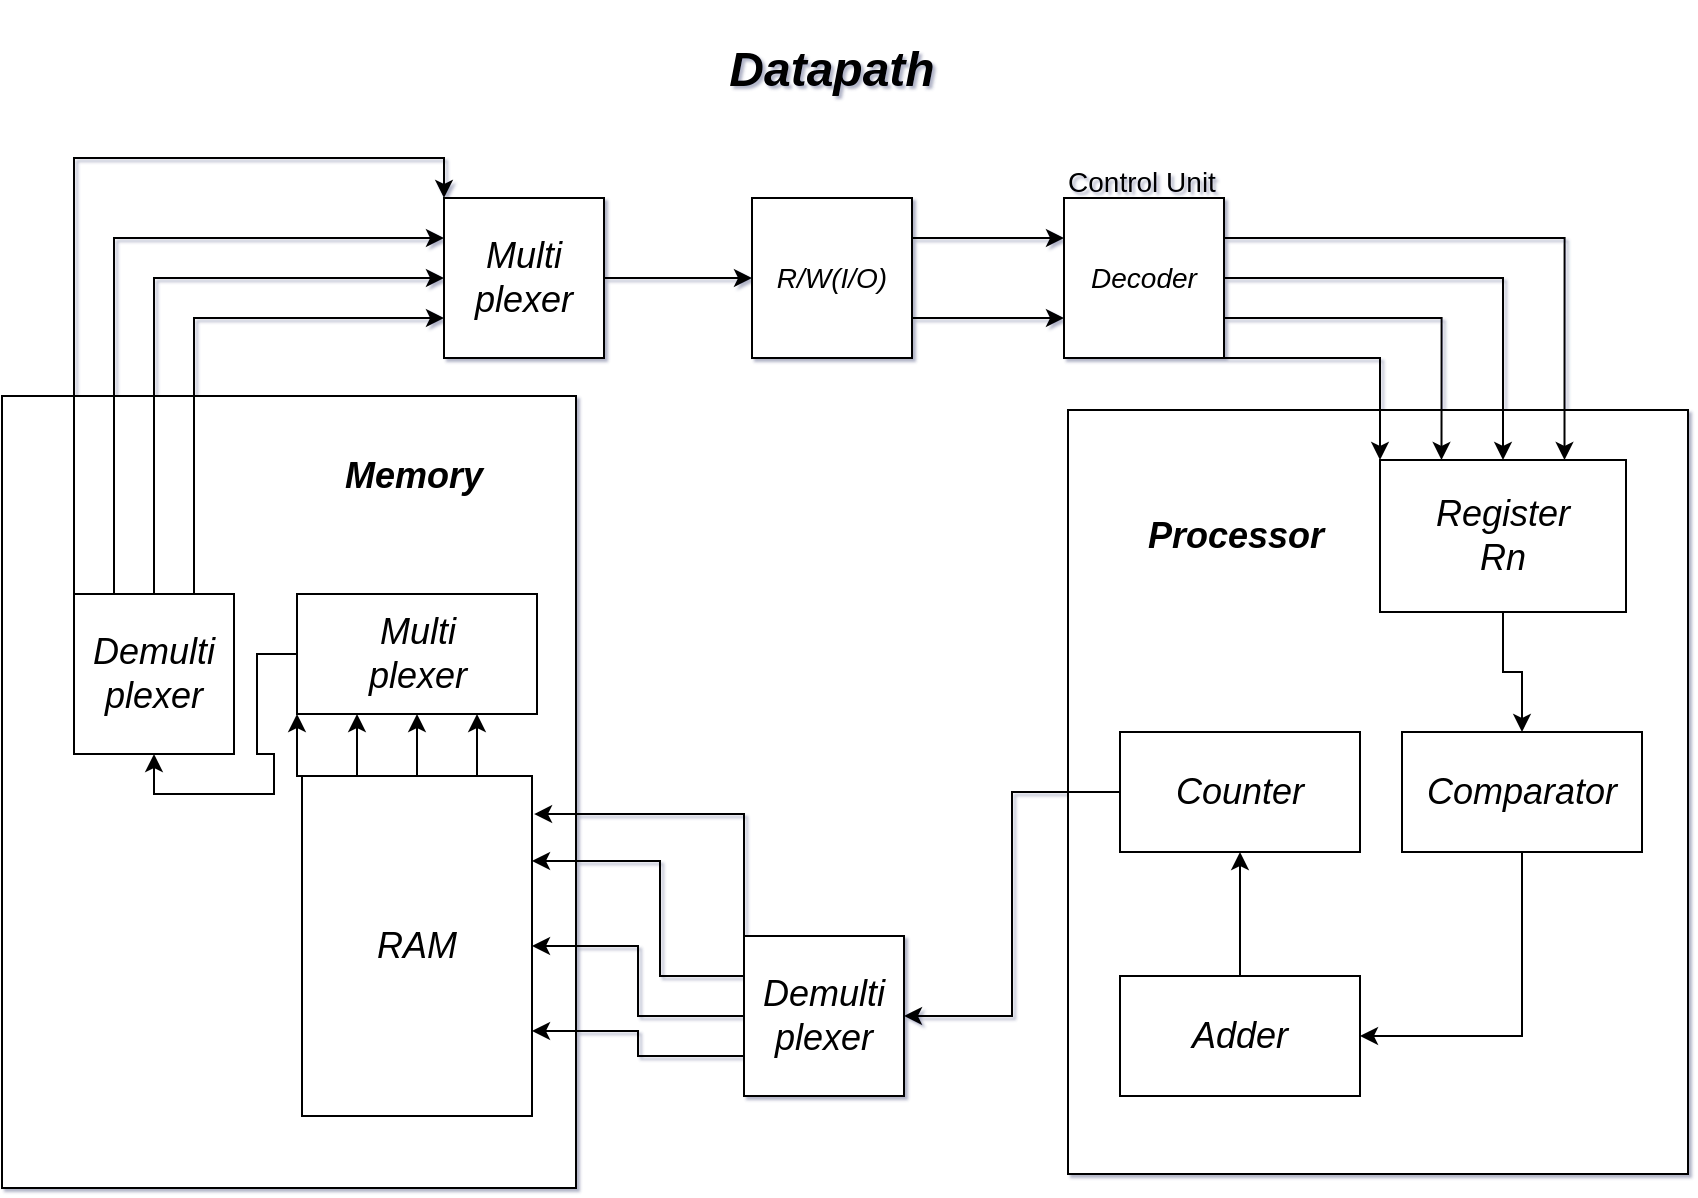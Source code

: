 <mxfile version="17.1.3" type="github">
  <diagram id="BPSuU6ewc0O4jv7Db-_E" name="Page-1">
    <mxGraphModel dx="1160" dy="613" grid="0" gridSize="10" guides="1" tooltips="1" connect="1" arrows="1" fold="1" page="0" pageScale="1" pageWidth="300" pageHeight="70" background="none" math="0" shadow="1">
      <root>
        <mxCell id="0" />
        <mxCell id="1" parent="0" />
        <mxCell id="5bSCLhhGmZURMwcGHP59-69" value="" style="group" vertex="1" connectable="0" parent="1">
          <mxGeometry x="29" y="360" width="843" height="594" as="geometry" />
        </mxCell>
        <mxCell id="5bSCLhhGmZURMwcGHP59-1" value="&lt;font style=&quot;font-size: 14px&quot;&gt;&lt;i&gt;R/W(I/O)&lt;/i&gt;&lt;/font&gt;" style="whiteSpace=wrap;html=1;aspect=fixed;" vertex="1" parent="5bSCLhhGmZURMwcGHP59-69">
          <mxGeometry x="375" y="99" width="80" height="80" as="geometry" />
        </mxCell>
        <mxCell id="5bSCLhhGmZURMwcGHP59-5" value="" style="group" vertex="1" connectable="0" parent="5bSCLhhGmZURMwcGHP59-69">
          <mxGeometry x="529" y="76" width="82" height="103" as="geometry" />
        </mxCell>
        <mxCell id="5bSCLhhGmZURMwcGHP59-2" value="&lt;font style=&quot;font-size: 14px&quot;&gt;&lt;i&gt;Decoder&lt;/i&gt;&lt;/font&gt;" style="whiteSpace=wrap;html=1;aspect=fixed;fontSize=14;" vertex="1" parent="5bSCLhhGmZURMwcGHP59-5">
          <mxGeometry x="2" y="23" width="80" height="80" as="geometry" />
        </mxCell>
        <mxCell id="5bSCLhhGmZURMwcGHP59-3" value="Control Unit" style="text;html=1;strokeColor=none;fillColor=none;align=center;verticalAlign=middle;whiteSpace=wrap;rounded=0;fontSize=14;" vertex="1" parent="5bSCLhhGmZURMwcGHP59-5">
          <mxGeometry width="82" height="30" as="geometry" />
        </mxCell>
        <mxCell id="5bSCLhhGmZURMwcGHP59-23" style="edgeStyle=orthogonalEdgeStyle;rounded=0;orthogonalLoop=1;jettySize=auto;html=1;exitX=1;exitY=0.25;exitDx=0;exitDy=0;entryX=0;entryY=0.25;entryDx=0;entryDy=0;fontSize=18;" edge="1" parent="5bSCLhhGmZURMwcGHP59-69" source="5bSCLhhGmZURMwcGHP59-1" target="5bSCLhhGmZURMwcGHP59-2">
          <mxGeometry relative="1" as="geometry" />
        </mxCell>
        <mxCell id="5bSCLhhGmZURMwcGHP59-24" style="edgeStyle=orthogonalEdgeStyle;rounded=0;orthogonalLoop=1;jettySize=auto;html=1;exitX=1;exitY=0.75;exitDx=0;exitDy=0;entryX=0;entryY=0.75;entryDx=0;entryDy=0;fontSize=18;" edge="1" parent="5bSCLhhGmZURMwcGHP59-69" source="5bSCLhhGmZURMwcGHP59-1" target="5bSCLhhGmZURMwcGHP59-2">
          <mxGeometry relative="1" as="geometry" />
        </mxCell>
        <mxCell id="5bSCLhhGmZURMwcGHP59-67" style="edgeStyle=orthogonalEdgeStyle;rounded=0;orthogonalLoop=1;jettySize=auto;html=1;exitX=1;exitY=0.5;exitDx=0;exitDy=0;entryX=0;entryY=0.5;entryDx=0;entryDy=0;fontSize=18;" edge="1" parent="5bSCLhhGmZURMwcGHP59-69" source="5bSCLhhGmZURMwcGHP59-22" target="5bSCLhhGmZURMwcGHP59-1">
          <mxGeometry relative="1" as="geometry" />
        </mxCell>
        <mxCell id="5bSCLhhGmZURMwcGHP59-22" value="&lt;i&gt;Multi&lt;br&gt;plexer&lt;/i&gt;" style="whiteSpace=wrap;html=1;aspect=fixed;fontSize=18;" vertex="1" parent="5bSCLhhGmZURMwcGHP59-69">
          <mxGeometry x="221" y="99" width="80" height="80" as="geometry" />
        </mxCell>
        <mxCell id="5bSCLhhGmZURMwcGHP59-6" value="" style="rounded=0;whiteSpace=wrap;html=1;fontSize=14;" vertex="1" parent="5bSCLhhGmZURMwcGHP59-69">
          <mxGeometry x="533" y="205" width="310" height="382" as="geometry" />
        </mxCell>
        <mxCell id="5bSCLhhGmZURMwcGHP59-7" value="&lt;font style=&quot;font-size: 18px&quot;&gt;&lt;i&gt;&lt;b&gt;Processor&lt;/b&gt;&lt;/i&gt;&lt;/font&gt;" style="text;html=1;strokeColor=none;fillColor=none;align=center;verticalAlign=middle;whiteSpace=wrap;rounded=0;fontSize=14;" vertex="1" parent="5bSCLhhGmZURMwcGHP59-69">
          <mxGeometry x="587" y="253" width="60" height="30" as="geometry" />
        </mxCell>
        <mxCell id="5bSCLhhGmZURMwcGHP59-8" value="&lt;i&gt;Register&lt;br&gt;Rn&lt;/i&gt;" style="rounded=0;whiteSpace=wrap;html=1;fontSize=18;" vertex="1" parent="5bSCLhhGmZURMwcGHP59-69">
          <mxGeometry x="689" y="230" width="123" height="76" as="geometry" />
        </mxCell>
        <mxCell id="5bSCLhhGmZURMwcGHP59-9" value="&lt;i&gt;Counter&lt;/i&gt;" style="rounded=0;whiteSpace=wrap;html=1;fontSize=18;" vertex="1" parent="5bSCLhhGmZURMwcGHP59-69">
          <mxGeometry x="559" y="366" width="120" height="60" as="geometry" />
        </mxCell>
        <mxCell id="5bSCLhhGmZURMwcGHP59-10" value="&lt;i&gt;Comparator&lt;/i&gt;" style="rounded=0;whiteSpace=wrap;html=1;fontSize=18;" vertex="1" parent="5bSCLhhGmZURMwcGHP59-69">
          <mxGeometry x="700" y="366" width="120" height="60" as="geometry" />
        </mxCell>
        <mxCell id="5bSCLhhGmZURMwcGHP59-40" style="edgeStyle=orthogonalEdgeStyle;rounded=0;orthogonalLoop=1;jettySize=auto;html=1;exitX=0.5;exitY=0;exitDx=0;exitDy=0;entryX=0.5;entryY=1;entryDx=0;entryDy=0;fontSize=18;" edge="1" parent="5bSCLhhGmZURMwcGHP59-69" source="5bSCLhhGmZURMwcGHP59-11" target="5bSCLhhGmZURMwcGHP59-9">
          <mxGeometry relative="1" as="geometry" />
        </mxCell>
        <mxCell id="5bSCLhhGmZURMwcGHP59-11" value="&lt;i&gt;Adder&lt;/i&gt;" style="rounded=0;whiteSpace=wrap;html=1;fontSize=18;" vertex="1" parent="5bSCLhhGmZURMwcGHP59-69">
          <mxGeometry x="559" y="488" width="120" height="60" as="geometry" />
        </mxCell>
        <mxCell id="5bSCLhhGmZURMwcGHP59-14" value="" style="rounded=0;whiteSpace=wrap;html=1;fontSize=18;" vertex="1" parent="5bSCLhhGmZURMwcGHP59-69">
          <mxGeometry y="198" width="287" height="396" as="geometry" />
        </mxCell>
        <mxCell id="5bSCLhhGmZURMwcGHP59-16" value="&lt;span style=&quot;font-size: 18px&quot;&gt;&lt;b&gt;&lt;i&gt;Memory&lt;/i&gt;&lt;/b&gt;&lt;/span&gt;" style="text;html=1;strokeColor=none;fillColor=none;align=center;verticalAlign=middle;whiteSpace=wrap;rounded=0;fontSize=14;" vertex="1" parent="5bSCLhhGmZURMwcGHP59-69">
          <mxGeometry x="176" y="223" width="60" height="30" as="geometry" />
        </mxCell>
        <mxCell id="5bSCLhhGmZURMwcGHP59-17" value="&lt;i&gt;RAM&lt;/i&gt;" style="rounded=0;whiteSpace=wrap;html=1;fontSize=18;" vertex="1" parent="5bSCLhhGmZURMwcGHP59-69">
          <mxGeometry x="150" y="388" width="115" height="170" as="geometry" />
        </mxCell>
        <mxCell id="5bSCLhhGmZURMwcGHP59-34" style="edgeStyle=orthogonalEdgeStyle;rounded=0;orthogonalLoop=1;jettySize=auto;html=1;exitX=0.5;exitY=1;exitDx=0;exitDy=0;entryX=0.5;entryY=0;entryDx=0;entryDy=0;fontSize=18;" edge="1" parent="5bSCLhhGmZURMwcGHP59-69" source="5bSCLhhGmZURMwcGHP59-8" target="5bSCLhhGmZURMwcGHP59-10">
          <mxGeometry relative="1" as="geometry" />
        </mxCell>
        <mxCell id="5bSCLhhGmZURMwcGHP59-35" style="edgeStyle=orthogonalEdgeStyle;rounded=0;orthogonalLoop=1;jettySize=auto;html=1;exitX=0.5;exitY=1;exitDx=0;exitDy=0;entryX=1;entryY=0.5;entryDx=0;entryDy=0;fontSize=18;" edge="1" parent="5bSCLhhGmZURMwcGHP59-69" source="5bSCLhhGmZURMwcGHP59-10" target="5bSCLhhGmZURMwcGHP59-11">
          <mxGeometry relative="1" as="geometry" />
        </mxCell>
        <mxCell id="5bSCLhhGmZURMwcGHP59-18" value="&lt;i&gt;Multi&lt;br&gt;plexer&lt;/i&gt;" style="rounded=0;whiteSpace=wrap;html=1;fontSize=18;" vertex="1" parent="5bSCLhhGmZURMwcGHP59-69">
          <mxGeometry x="147.5" y="297" width="120" height="60" as="geometry" />
        </mxCell>
        <mxCell id="5bSCLhhGmZURMwcGHP59-58" style="edgeStyle=orthogonalEdgeStyle;rounded=0;orthogonalLoop=1;jettySize=auto;html=1;exitX=0.75;exitY=0;exitDx=0;exitDy=0;entryX=0.75;entryY=1;entryDx=0;entryDy=0;fontSize=18;" edge="1" parent="5bSCLhhGmZURMwcGHP59-69" source="5bSCLhhGmZURMwcGHP59-17" target="5bSCLhhGmZURMwcGHP59-18">
          <mxGeometry relative="1" as="geometry" />
        </mxCell>
        <mxCell id="5bSCLhhGmZURMwcGHP59-59" style="edgeStyle=orthogonalEdgeStyle;rounded=0;orthogonalLoop=1;jettySize=auto;html=1;exitX=0.5;exitY=0;exitDx=0;exitDy=0;entryX=0.5;entryY=1;entryDx=0;entryDy=0;fontSize=18;" edge="1" parent="5bSCLhhGmZURMwcGHP59-69" source="5bSCLhhGmZURMwcGHP59-17" target="5bSCLhhGmZURMwcGHP59-18">
          <mxGeometry relative="1" as="geometry" />
        </mxCell>
        <mxCell id="5bSCLhhGmZURMwcGHP59-63" style="edgeStyle=orthogonalEdgeStyle;rounded=0;orthogonalLoop=1;jettySize=auto;html=1;exitX=0.75;exitY=0;exitDx=0;exitDy=0;entryX=0;entryY=0.75;entryDx=0;entryDy=0;fontSize=18;" edge="1" parent="5bSCLhhGmZURMwcGHP59-69" source="5bSCLhhGmZURMwcGHP59-19" target="5bSCLhhGmZURMwcGHP59-22">
          <mxGeometry relative="1" as="geometry" />
        </mxCell>
        <mxCell id="5bSCLhhGmZURMwcGHP59-64" style="edgeStyle=orthogonalEdgeStyle;rounded=0;orthogonalLoop=1;jettySize=auto;html=1;exitX=0.5;exitY=0;exitDx=0;exitDy=0;entryX=0;entryY=0.5;entryDx=0;entryDy=0;fontSize=18;" edge="1" parent="5bSCLhhGmZURMwcGHP59-69" source="5bSCLhhGmZURMwcGHP59-19" target="5bSCLhhGmZURMwcGHP59-22">
          <mxGeometry relative="1" as="geometry" />
        </mxCell>
        <mxCell id="5bSCLhhGmZURMwcGHP59-65" style="edgeStyle=orthogonalEdgeStyle;rounded=0;orthogonalLoop=1;jettySize=auto;html=1;exitX=0.25;exitY=0;exitDx=0;exitDy=0;entryX=0;entryY=0.25;entryDx=0;entryDy=0;fontSize=18;" edge="1" parent="5bSCLhhGmZURMwcGHP59-69" source="5bSCLhhGmZURMwcGHP59-19" target="5bSCLhhGmZURMwcGHP59-22">
          <mxGeometry relative="1" as="geometry" />
        </mxCell>
        <mxCell id="5bSCLhhGmZURMwcGHP59-66" style="edgeStyle=orthogonalEdgeStyle;rounded=0;orthogonalLoop=1;jettySize=auto;html=1;exitX=0;exitY=0;exitDx=0;exitDy=0;entryX=0;entryY=0;entryDx=0;entryDy=0;fontSize=18;" edge="1" parent="5bSCLhhGmZURMwcGHP59-69" source="5bSCLhhGmZURMwcGHP59-19" target="5bSCLhhGmZURMwcGHP59-22">
          <mxGeometry relative="1" as="geometry" />
        </mxCell>
        <mxCell id="5bSCLhhGmZURMwcGHP59-19" value="&lt;i&gt;Demulti&lt;br&gt;plexer&lt;/i&gt;" style="whiteSpace=wrap;html=1;aspect=fixed;fontSize=18;" vertex="1" parent="5bSCLhhGmZURMwcGHP59-69">
          <mxGeometry x="36" y="297" width="80" height="80" as="geometry" />
        </mxCell>
        <mxCell id="5bSCLhhGmZURMwcGHP59-60" style="edgeStyle=orthogonalEdgeStyle;rounded=0;orthogonalLoop=1;jettySize=auto;html=1;exitX=0.25;exitY=0;exitDx=0;exitDy=0;entryX=0.25;entryY=1;entryDx=0;entryDy=0;fontSize=18;" edge="1" parent="5bSCLhhGmZURMwcGHP59-69" source="5bSCLhhGmZURMwcGHP59-17" target="5bSCLhhGmZURMwcGHP59-18">
          <mxGeometry relative="1" as="geometry" />
        </mxCell>
        <mxCell id="5bSCLhhGmZURMwcGHP59-29" style="edgeStyle=orthogonalEdgeStyle;rounded=0;orthogonalLoop=1;jettySize=auto;html=1;exitX=1;exitY=0.25;exitDx=0;exitDy=0;entryX=0.75;entryY=0;entryDx=0;entryDy=0;fontSize=18;" edge="1" parent="5bSCLhhGmZURMwcGHP59-69" source="5bSCLhhGmZURMwcGHP59-2" target="5bSCLhhGmZURMwcGHP59-8">
          <mxGeometry relative="1" as="geometry" />
        </mxCell>
        <mxCell id="5bSCLhhGmZURMwcGHP59-61" style="edgeStyle=orthogonalEdgeStyle;rounded=0;orthogonalLoop=1;jettySize=auto;html=1;exitX=0;exitY=0;exitDx=0;exitDy=0;entryX=0;entryY=1;entryDx=0;entryDy=0;fontSize=18;" edge="1" parent="5bSCLhhGmZURMwcGHP59-69" source="5bSCLhhGmZURMwcGHP59-17" target="5bSCLhhGmZURMwcGHP59-18">
          <mxGeometry relative="1" as="geometry" />
        </mxCell>
        <mxCell id="5bSCLhhGmZURMwcGHP59-30" style="edgeStyle=orthogonalEdgeStyle;rounded=0;orthogonalLoop=1;jettySize=auto;html=1;exitX=1;exitY=0.5;exitDx=0;exitDy=0;entryX=0.5;entryY=0;entryDx=0;entryDy=0;fontSize=18;" edge="1" parent="5bSCLhhGmZURMwcGHP59-69" source="5bSCLhhGmZURMwcGHP59-2" target="5bSCLhhGmZURMwcGHP59-8">
          <mxGeometry relative="1" as="geometry" />
        </mxCell>
        <mxCell id="5bSCLhhGmZURMwcGHP59-62" style="edgeStyle=orthogonalEdgeStyle;rounded=0;orthogonalLoop=1;jettySize=auto;html=1;exitX=0;exitY=0.5;exitDx=0;exitDy=0;entryX=0.5;entryY=1;entryDx=0;entryDy=0;fontSize=18;" edge="1" parent="5bSCLhhGmZURMwcGHP59-69" source="5bSCLhhGmZURMwcGHP59-18" target="5bSCLhhGmZURMwcGHP59-19">
          <mxGeometry relative="1" as="geometry" />
        </mxCell>
        <mxCell id="5bSCLhhGmZURMwcGHP59-31" style="edgeStyle=orthogonalEdgeStyle;rounded=0;orthogonalLoop=1;jettySize=auto;html=1;exitX=1;exitY=0.75;exitDx=0;exitDy=0;entryX=0.25;entryY=0;entryDx=0;entryDy=0;fontSize=18;" edge="1" parent="5bSCLhhGmZURMwcGHP59-69" source="5bSCLhhGmZURMwcGHP59-2" target="5bSCLhhGmZURMwcGHP59-8">
          <mxGeometry relative="1" as="geometry" />
        </mxCell>
        <mxCell id="5bSCLhhGmZURMwcGHP59-33" style="edgeStyle=orthogonalEdgeStyle;rounded=0;orthogonalLoop=1;jettySize=auto;html=1;exitX=1;exitY=1;exitDx=0;exitDy=0;entryX=0;entryY=0;entryDx=0;entryDy=0;fontSize=18;" edge="1" parent="5bSCLhhGmZURMwcGHP59-69" source="5bSCLhhGmZURMwcGHP59-2" target="5bSCLhhGmZURMwcGHP59-8">
          <mxGeometry relative="1" as="geometry">
            <Array as="points">
              <mxPoint x="689" y="179" />
            </Array>
          </mxGeometry>
        </mxCell>
        <mxCell id="5bSCLhhGmZURMwcGHP59-53" style="edgeStyle=orthogonalEdgeStyle;rounded=0;orthogonalLoop=1;jettySize=auto;html=1;exitX=0;exitY=0.75;exitDx=0;exitDy=0;entryX=1;entryY=0.75;entryDx=0;entryDy=0;fontSize=18;" edge="1" parent="5bSCLhhGmZURMwcGHP59-69" source="5bSCLhhGmZURMwcGHP59-46" target="5bSCLhhGmZURMwcGHP59-17">
          <mxGeometry relative="1" as="geometry" />
        </mxCell>
        <mxCell id="5bSCLhhGmZURMwcGHP59-54" value="" style="edgeStyle=orthogonalEdgeStyle;rounded=0;orthogonalLoop=1;jettySize=auto;html=1;fontSize=18;" edge="1" parent="5bSCLhhGmZURMwcGHP59-69" source="5bSCLhhGmZURMwcGHP59-46" target="5bSCLhhGmZURMwcGHP59-17">
          <mxGeometry relative="1" as="geometry" />
        </mxCell>
        <mxCell id="5bSCLhhGmZURMwcGHP59-55" style="edgeStyle=orthogonalEdgeStyle;rounded=0;orthogonalLoop=1;jettySize=auto;html=1;exitX=0;exitY=0.25;exitDx=0;exitDy=0;entryX=1;entryY=0.25;entryDx=0;entryDy=0;fontSize=18;" edge="1" parent="5bSCLhhGmZURMwcGHP59-69" source="5bSCLhhGmZURMwcGHP59-46" target="5bSCLhhGmZURMwcGHP59-17">
          <mxGeometry relative="1" as="geometry">
            <Array as="points">
              <mxPoint x="329" y="488" />
              <mxPoint x="329" y="431" />
            </Array>
          </mxGeometry>
        </mxCell>
        <mxCell id="5bSCLhhGmZURMwcGHP59-57" style="edgeStyle=orthogonalEdgeStyle;rounded=0;orthogonalLoop=1;jettySize=auto;html=1;exitX=0;exitY=0;exitDx=0;exitDy=0;entryX=1.009;entryY=0.112;entryDx=0;entryDy=0;entryPerimeter=0;fontSize=18;" edge="1" parent="5bSCLhhGmZURMwcGHP59-69" source="5bSCLhhGmZURMwcGHP59-46" target="5bSCLhhGmZURMwcGHP59-17">
          <mxGeometry relative="1" as="geometry" />
        </mxCell>
        <mxCell id="5bSCLhhGmZURMwcGHP59-46" value="&lt;i&gt;Demulti&lt;br&gt;plexer&lt;/i&gt;" style="whiteSpace=wrap;html=1;aspect=fixed;fontSize=18;" vertex="1" parent="5bSCLhhGmZURMwcGHP59-69">
          <mxGeometry x="371" y="468" width="80" height="80" as="geometry" />
        </mxCell>
        <mxCell id="5bSCLhhGmZURMwcGHP59-47" style="edgeStyle=orthogonalEdgeStyle;rounded=0;orthogonalLoop=1;jettySize=auto;html=1;exitX=0;exitY=0.5;exitDx=0;exitDy=0;entryX=1;entryY=0.5;entryDx=0;entryDy=0;fontSize=18;" edge="1" parent="5bSCLhhGmZURMwcGHP59-69" source="5bSCLhhGmZURMwcGHP59-9" target="5bSCLhhGmZURMwcGHP59-46">
          <mxGeometry relative="1" as="geometry" />
        </mxCell>
        <mxCell id="5bSCLhhGmZURMwcGHP59-68" value="&lt;i&gt;&lt;b&gt;&lt;font style=&quot;font-size: 24px&quot;&gt;Datapath&lt;/font&gt;&lt;/b&gt;&lt;/i&gt;" style="text;html=1;strokeColor=none;fillColor=none;align=center;verticalAlign=middle;whiteSpace=wrap;rounded=0;fontSize=18;" vertex="1" parent="5bSCLhhGmZURMwcGHP59-69">
          <mxGeometry x="385" y="20" width="60" height="30" as="geometry" />
        </mxCell>
      </root>
    </mxGraphModel>
  </diagram>
</mxfile>
